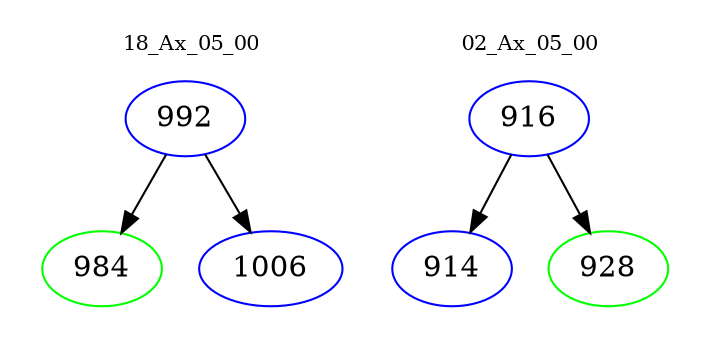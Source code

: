 digraph{
subgraph cluster_0 {
color = white
label = "18_Ax_05_00";
fontsize=10;
T0_992 [label="992", color="blue"]
T0_992 -> T0_984 [color="black"]
T0_984 [label="984", color="green"]
T0_992 -> T0_1006 [color="black"]
T0_1006 [label="1006", color="blue"]
}
subgraph cluster_1 {
color = white
label = "02_Ax_05_00";
fontsize=10;
T1_916 [label="916", color="blue"]
T1_916 -> T1_914 [color="black"]
T1_914 [label="914", color="blue"]
T1_916 -> T1_928 [color="black"]
T1_928 [label="928", color="green"]
}
}
